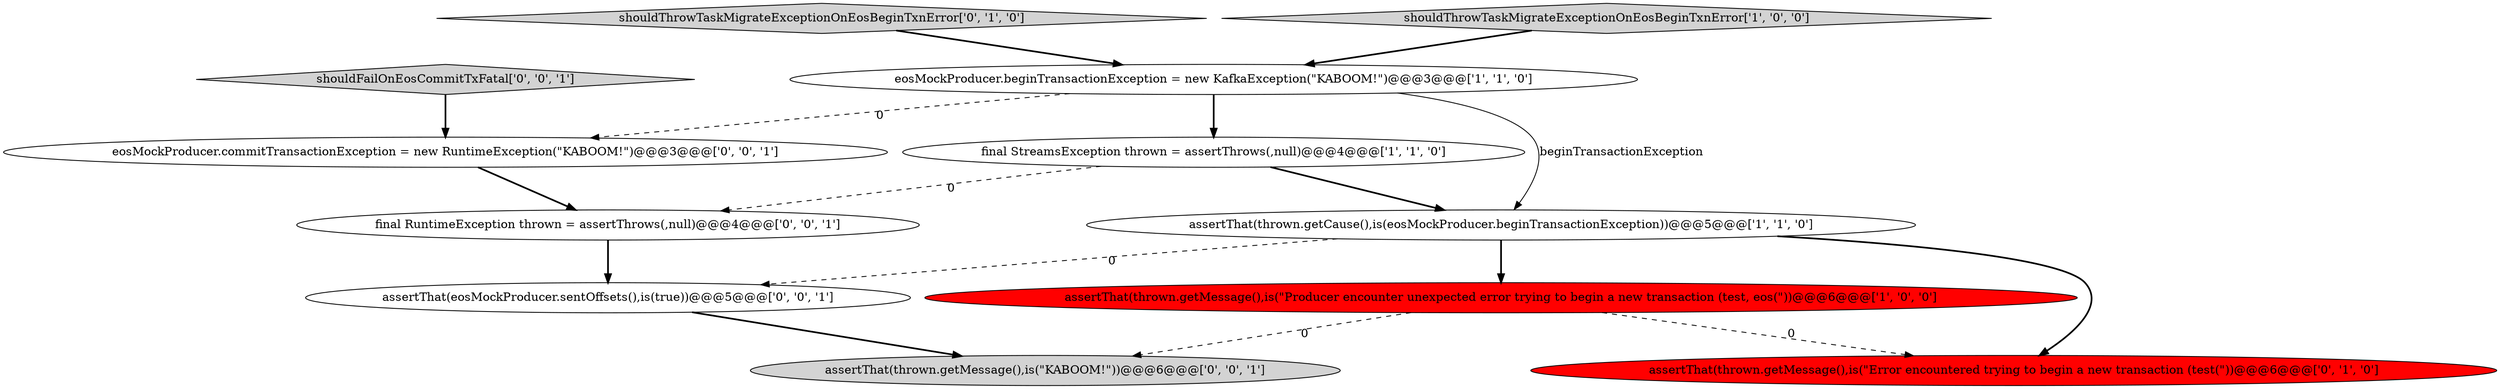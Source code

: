 digraph {
9 [style = filled, label = "shouldFailOnEosCommitTxFatal['0', '0', '1']", fillcolor = lightgray, shape = diamond image = "AAA0AAABBB3BBB"];
6 [style = filled, label = "shouldThrowTaskMigrateExceptionOnEosBeginTxnError['0', '1', '0']", fillcolor = lightgray, shape = diamond image = "AAA0AAABBB2BBB"];
5 [style = filled, label = "assertThat(thrown.getMessage(),is(\"Error encountered trying to begin a new transaction (test(\"))@@@6@@@['0', '1', '0']", fillcolor = red, shape = ellipse image = "AAA1AAABBB2BBB"];
10 [style = filled, label = "eosMockProducer.commitTransactionException = new RuntimeException(\"KABOOM!\")@@@3@@@['0', '0', '1']", fillcolor = white, shape = ellipse image = "AAA0AAABBB3BBB"];
2 [style = filled, label = "eosMockProducer.beginTransactionException = new KafkaException(\"KABOOM!\")@@@3@@@['1', '1', '0']", fillcolor = white, shape = ellipse image = "AAA0AAABBB1BBB"];
7 [style = filled, label = "assertThat(eosMockProducer.sentOffsets(),is(true))@@@5@@@['0', '0', '1']", fillcolor = white, shape = ellipse image = "AAA0AAABBB3BBB"];
3 [style = filled, label = "assertThat(thrown.getCause(),is(eosMockProducer.beginTransactionException))@@@5@@@['1', '1', '0']", fillcolor = white, shape = ellipse image = "AAA0AAABBB1BBB"];
11 [style = filled, label = "assertThat(thrown.getMessage(),is(\"KABOOM!\"))@@@6@@@['0', '0', '1']", fillcolor = lightgray, shape = ellipse image = "AAA0AAABBB3BBB"];
1 [style = filled, label = "final StreamsException thrown = assertThrows(,null)@@@4@@@['1', '1', '0']", fillcolor = white, shape = ellipse image = "AAA0AAABBB1BBB"];
0 [style = filled, label = "shouldThrowTaskMigrateExceptionOnEosBeginTxnError['1', '0', '0']", fillcolor = lightgray, shape = diamond image = "AAA0AAABBB1BBB"];
4 [style = filled, label = "assertThat(thrown.getMessage(),is(\"Producer encounter unexpected error trying to begin a new transaction (test, eos(\"))@@@6@@@['1', '0', '0']", fillcolor = red, shape = ellipse image = "AAA1AAABBB1BBB"];
8 [style = filled, label = "final RuntimeException thrown = assertThrows(,null)@@@4@@@['0', '0', '1']", fillcolor = white, shape = ellipse image = "AAA0AAABBB3BBB"];
1->3 [style = bold, label=""];
4->5 [style = dashed, label="0"];
2->3 [style = solid, label="beginTransactionException"];
1->8 [style = dashed, label="0"];
2->10 [style = dashed, label="0"];
3->5 [style = bold, label=""];
7->11 [style = bold, label=""];
4->11 [style = dashed, label="0"];
9->10 [style = bold, label=""];
10->8 [style = bold, label=""];
3->7 [style = dashed, label="0"];
3->4 [style = bold, label=""];
2->1 [style = bold, label=""];
8->7 [style = bold, label=""];
0->2 [style = bold, label=""];
6->2 [style = bold, label=""];
}
